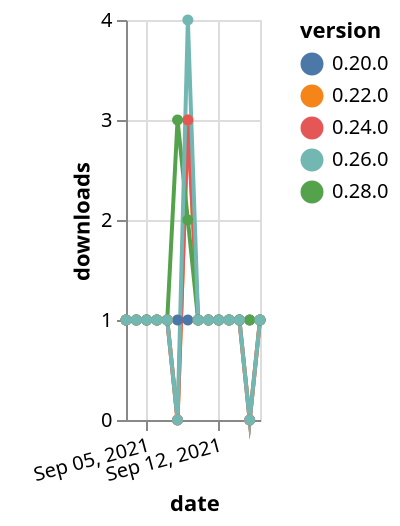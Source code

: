 {"$schema": "https://vega.github.io/schema/vega-lite/v5.json", "description": "A simple bar chart with embedded data.", "data": {"values": [{"date": "2021-09-03", "total": 224, "delta": 1, "version": "0.20.0"}, {"date": "2021-09-04", "total": 225, "delta": 1, "version": "0.20.0"}, {"date": "2021-09-05", "total": 226, "delta": 1, "version": "0.20.0"}, {"date": "2021-09-06", "total": 227, "delta": 1, "version": "0.20.0"}, {"date": "2021-09-07", "total": 228, "delta": 1, "version": "0.20.0"}, {"date": "2021-09-08", "total": 229, "delta": 1, "version": "0.20.0"}, {"date": "2021-09-09", "total": 230, "delta": 1, "version": "0.20.0"}, {"date": "2021-09-10", "total": 231, "delta": 1, "version": "0.20.0"}, {"date": "2021-09-11", "total": 232, "delta": 1, "version": "0.20.0"}, {"date": "2021-09-12", "total": 233, "delta": 1, "version": "0.20.0"}, {"date": "2021-09-13", "total": 234, "delta": 1, "version": "0.20.0"}, {"date": "2021-09-14", "total": 235, "delta": 1, "version": "0.20.0"}, {"date": "2021-09-15", "total": 236, "delta": 1, "version": "0.20.0"}, {"date": "2021-09-16", "total": 237, "delta": 1, "version": "0.20.0"}, {"date": "2021-09-03", "total": 176, "delta": 1, "version": "0.22.0"}, {"date": "2021-09-04", "total": 177, "delta": 1, "version": "0.22.0"}, {"date": "2021-09-05", "total": 178, "delta": 1, "version": "0.22.0"}, {"date": "2021-09-06", "total": 179, "delta": 1, "version": "0.22.0"}, {"date": "2021-09-07", "total": 180, "delta": 1, "version": "0.22.0"}, {"date": "2021-09-08", "total": 180, "delta": 0, "version": "0.22.0"}, {"date": "2021-09-09", "total": 183, "delta": 3, "version": "0.22.0"}, {"date": "2021-09-10", "total": 184, "delta": 1, "version": "0.22.0"}, {"date": "2021-09-11", "total": 185, "delta": 1, "version": "0.22.0"}, {"date": "2021-09-12", "total": 186, "delta": 1, "version": "0.22.0"}, {"date": "2021-09-13", "total": 187, "delta": 1, "version": "0.22.0"}, {"date": "2021-09-14", "total": 188, "delta": 1, "version": "0.22.0"}, {"date": "2021-09-15", "total": 188, "delta": 0, "version": "0.22.0"}, {"date": "2021-09-16", "total": 189, "delta": 1, "version": "0.22.0"}, {"date": "2021-09-03", "total": 168, "delta": 1, "version": "0.24.0"}, {"date": "2021-09-04", "total": 169, "delta": 1, "version": "0.24.0"}, {"date": "2021-09-05", "total": 170, "delta": 1, "version": "0.24.0"}, {"date": "2021-09-06", "total": 171, "delta": 1, "version": "0.24.0"}, {"date": "2021-09-07", "total": 172, "delta": 1, "version": "0.24.0"}, {"date": "2021-09-08", "total": 172, "delta": 0, "version": "0.24.0"}, {"date": "2021-09-09", "total": 175, "delta": 3, "version": "0.24.0"}, {"date": "2021-09-10", "total": 176, "delta": 1, "version": "0.24.0"}, {"date": "2021-09-11", "total": 177, "delta": 1, "version": "0.24.0"}, {"date": "2021-09-12", "total": 178, "delta": 1, "version": "0.24.0"}, {"date": "2021-09-13", "total": 179, "delta": 1, "version": "0.24.0"}, {"date": "2021-09-14", "total": 180, "delta": 1, "version": "0.24.0"}, {"date": "2021-09-15", "total": 180, "delta": 0, "version": "0.24.0"}, {"date": "2021-09-16", "total": 181, "delta": 1, "version": "0.24.0"}, {"date": "2021-09-03", "total": 164, "delta": 1, "version": "0.28.0"}, {"date": "2021-09-04", "total": 165, "delta": 1, "version": "0.28.0"}, {"date": "2021-09-05", "total": 166, "delta": 1, "version": "0.28.0"}, {"date": "2021-09-06", "total": 167, "delta": 1, "version": "0.28.0"}, {"date": "2021-09-07", "total": 168, "delta": 1, "version": "0.28.0"}, {"date": "2021-09-08", "total": 171, "delta": 3, "version": "0.28.0"}, {"date": "2021-09-09", "total": 173, "delta": 2, "version": "0.28.0"}, {"date": "2021-09-10", "total": 174, "delta": 1, "version": "0.28.0"}, {"date": "2021-09-11", "total": 175, "delta": 1, "version": "0.28.0"}, {"date": "2021-09-12", "total": 176, "delta": 1, "version": "0.28.0"}, {"date": "2021-09-13", "total": 177, "delta": 1, "version": "0.28.0"}, {"date": "2021-09-14", "total": 178, "delta": 1, "version": "0.28.0"}, {"date": "2021-09-15", "total": 179, "delta": 1, "version": "0.28.0"}, {"date": "2021-09-16", "total": 180, "delta": 1, "version": "0.28.0"}, {"date": "2021-09-03", "total": 145, "delta": 1, "version": "0.26.0"}, {"date": "2021-09-04", "total": 146, "delta": 1, "version": "0.26.0"}, {"date": "2021-09-05", "total": 147, "delta": 1, "version": "0.26.0"}, {"date": "2021-09-06", "total": 148, "delta": 1, "version": "0.26.0"}, {"date": "2021-09-07", "total": 149, "delta": 1, "version": "0.26.0"}, {"date": "2021-09-08", "total": 149, "delta": 0, "version": "0.26.0"}, {"date": "2021-09-09", "total": 153, "delta": 4, "version": "0.26.0"}, {"date": "2021-09-10", "total": 154, "delta": 1, "version": "0.26.0"}, {"date": "2021-09-11", "total": 155, "delta": 1, "version": "0.26.0"}, {"date": "2021-09-12", "total": 156, "delta": 1, "version": "0.26.0"}, {"date": "2021-09-13", "total": 157, "delta": 1, "version": "0.26.0"}, {"date": "2021-09-14", "total": 158, "delta": 1, "version": "0.26.0"}, {"date": "2021-09-15", "total": 158, "delta": 0, "version": "0.26.0"}, {"date": "2021-09-16", "total": 159, "delta": 1, "version": "0.26.0"}]}, "width": "container", "mark": {"type": "line", "point": {"filled": true}}, "encoding": {"x": {"field": "date", "type": "temporal", "timeUnit": "yearmonthdate", "title": "date", "axis": {"labelAngle": -15}}, "y": {"field": "delta", "type": "quantitative", "title": "downloads"}, "color": {"field": "version", "type": "nominal"}, "tooltip": {"field": "delta"}}}